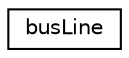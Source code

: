digraph "Graphical Class Hierarchy"
{
  edge [fontname="Helvetica",fontsize="10",labelfontname="Helvetica",labelfontsize="10"];
  node [fontname="Helvetica",fontsize="10",shape=record];
  rankdir="LR";
  Node0 [label="busLine",height=0.2,width=0.4,color="black", fillcolor="white", style="filled",URL="$classbusLine.html"];
}
